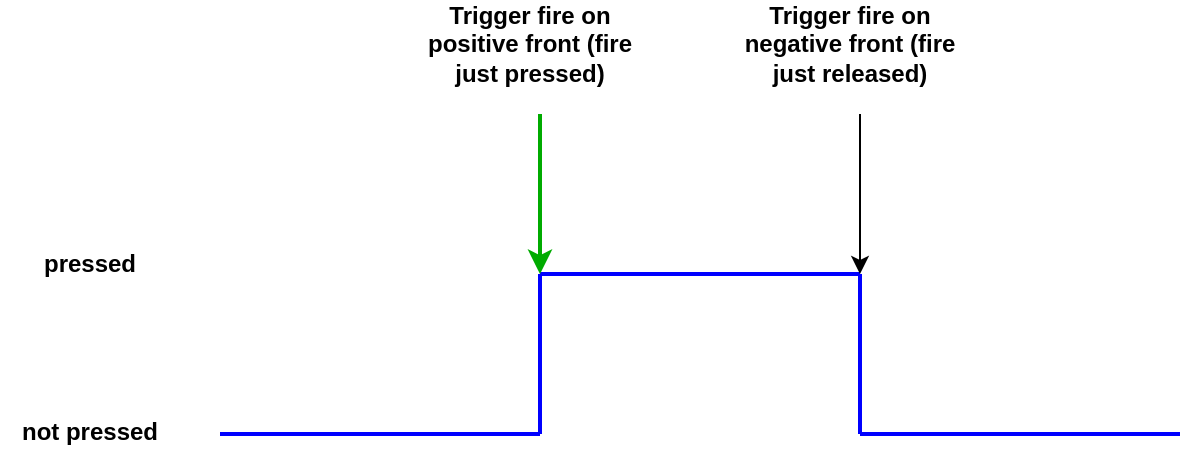 <mxfile version="24.8.6" pages="2">
  <diagram name="Pagina-1" id="PSi_Gi1zfoN__synenDI">
    <mxGraphModel dx="1426" dy="755" grid="1" gridSize="10" guides="1" tooltips="1" connect="1" arrows="1" fold="1" page="1" pageScale="1" pageWidth="1169" pageHeight="827" math="0" shadow="0">
      <root>
        <mxCell id="0" />
        <mxCell id="1" parent="0" />
        <mxCell id="AHLWojrZYEl3FPHkwdUt-1" value="" style="endArrow=none;html=1;rounded=0;strokeWidth=2;strokeColor=#0000FF;" edge="1" parent="1">
          <mxGeometry width="50" height="50" relative="1" as="geometry">
            <mxPoint x="280" y="400" as="sourcePoint" />
            <mxPoint x="440" y="400" as="targetPoint" />
          </mxGeometry>
        </mxCell>
        <mxCell id="AHLWojrZYEl3FPHkwdUt-2" value="" style="endArrow=none;html=1;rounded=0;strokeWidth=2;strokeColor=#0000FF;" edge="1" parent="1">
          <mxGeometry width="50" height="50" relative="1" as="geometry">
            <mxPoint x="440" y="400" as="sourcePoint" />
            <mxPoint x="440" y="320" as="targetPoint" />
          </mxGeometry>
        </mxCell>
        <mxCell id="AHLWojrZYEl3FPHkwdUt-3" value="" style="endArrow=none;html=1;rounded=0;strokeWidth=2;strokeColor=#0000FF;" edge="1" parent="1">
          <mxGeometry width="50" height="50" relative="1" as="geometry">
            <mxPoint x="440" y="320" as="sourcePoint" />
            <mxPoint x="600" y="320" as="targetPoint" />
          </mxGeometry>
        </mxCell>
        <mxCell id="AHLWojrZYEl3FPHkwdUt-4" value="" style="endArrow=none;html=1;rounded=0;strokeWidth=2;strokeColor=#0000FF;" edge="1" parent="1">
          <mxGeometry width="50" height="50" relative="1" as="geometry">
            <mxPoint x="600" y="400" as="sourcePoint" />
            <mxPoint x="600" y="320" as="targetPoint" />
          </mxGeometry>
        </mxCell>
        <mxCell id="AHLWojrZYEl3FPHkwdUt-5" value="" style="endArrow=none;html=1;rounded=0;strokeWidth=2;strokeColor=#0000FF;" edge="1" parent="1">
          <mxGeometry width="50" height="50" relative="1" as="geometry">
            <mxPoint x="600" y="400" as="sourcePoint" />
            <mxPoint x="760" y="400" as="targetPoint" />
          </mxGeometry>
        </mxCell>
        <mxCell id="AHLWojrZYEl3FPHkwdUt-6" value="&lt;b&gt;not pressed&lt;/b&gt;" style="text;html=1;align=center;verticalAlign=middle;whiteSpace=wrap;rounded=0;" vertex="1" parent="1">
          <mxGeometry x="170" y="384" width="90" height="30" as="geometry" />
        </mxCell>
        <mxCell id="AHLWojrZYEl3FPHkwdUt-7" value="&lt;b&gt;pressed&lt;/b&gt;" style="text;html=1;align=center;verticalAlign=middle;whiteSpace=wrap;rounded=0;" vertex="1" parent="1">
          <mxGeometry x="170" y="300" width="90" height="30" as="geometry" />
        </mxCell>
        <mxCell id="AHLWojrZYEl3FPHkwdUt-8" value="" style="endArrow=classic;html=1;rounded=0;strokeWidth=2;strokeColor=#00AB00;" edge="1" parent="1">
          <mxGeometry width="50" height="50" relative="1" as="geometry">
            <mxPoint x="440" y="240" as="sourcePoint" />
            <mxPoint x="440" y="320" as="targetPoint" />
          </mxGeometry>
        </mxCell>
        <mxCell id="AHLWojrZYEl3FPHkwdUt-9" value="&lt;b&gt;Trigger fire on positive front (fire just pressed)&lt;/b&gt;" style="text;html=1;align=center;verticalAlign=middle;whiteSpace=wrap;rounded=0;" vertex="1" parent="1">
          <mxGeometry x="380" y="190" width="110" height="30" as="geometry" />
        </mxCell>
        <mxCell id="AHLWojrZYEl3FPHkwdUt-10" value="" style="endArrow=classic;html=1;rounded=0;" edge="1" parent="1">
          <mxGeometry width="50" height="50" relative="1" as="geometry">
            <mxPoint x="600" y="240" as="sourcePoint" />
            <mxPoint x="600" y="320" as="targetPoint" />
          </mxGeometry>
        </mxCell>
        <mxCell id="AHLWojrZYEl3FPHkwdUt-11" value="&lt;b&gt;Trigger fire on negative front (fire just released)&lt;/b&gt;" style="text;html=1;align=center;verticalAlign=middle;whiteSpace=wrap;rounded=0;" vertex="1" parent="1">
          <mxGeometry x="540" y="190" width="110" height="30" as="geometry" />
        </mxCell>
      </root>
    </mxGraphModel>
  </diagram>
  <diagram name="Pagina-2" id="ipZgGGxXdeR3rNB4dwC6">
    <mxGraphModel dx="679" dy="360" grid="1" gridSize="10" guides="1" tooltips="1" connect="1" arrows="1" fold="1" page="1" pageScale="1" pageWidth="1169" pageHeight="827" math="0" shadow="0">
      <root>
        <mxCell id="IGZz7o1t6DIv8nERqUgi-0" />
        <mxCell id="IGZz7o1t6DIv8nERqUgi-1" parent="IGZz7o1t6DIv8nERqUgi-0" />
        <mxCell id="IGZz7o1t6DIv8nERqUgi-2" value="" style="endArrow=none;html=1;rounded=0;strokeWidth=2;strokeColor=#0000FF;" edge="1" parent="IGZz7o1t6DIv8nERqUgi-1">
          <mxGeometry width="50" height="50" relative="1" as="geometry">
            <mxPoint x="280" y="400" as="sourcePoint" />
            <mxPoint x="440" y="400" as="targetPoint" />
          </mxGeometry>
        </mxCell>
        <mxCell id="IGZz7o1t6DIv8nERqUgi-3" value="" style="endArrow=none;html=1;rounded=0;strokeWidth=2;strokeColor=#0000FF;" edge="1" parent="IGZz7o1t6DIv8nERqUgi-1">
          <mxGeometry width="50" height="50" relative="1" as="geometry">
            <mxPoint x="440" y="400" as="sourcePoint" />
            <mxPoint x="440" y="320" as="targetPoint" />
          </mxGeometry>
        </mxCell>
        <mxCell id="IGZz7o1t6DIv8nERqUgi-4" value="" style="endArrow=none;html=1;rounded=0;strokeWidth=2;strokeColor=#0000FF;" edge="1" parent="IGZz7o1t6DIv8nERqUgi-1">
          <mxGeometry width="50" height="50" relative="1" as="geometry">
            <mxPoint x="440" y="320" as="sourcePoint" />
            <mxPoint x="480" y="320" as="targetPoint" />
          </mxGeometry>
        </mxCell>
        <mxCell id="IGZz7o1t6DIv8nERqUgi-5" value="" style="endArrow=none;html=1;rounded=0;strokeWidth=2;strokeColor=#0000FF;" edge="1" parent="IGZz7o1t6DIv8nERqUgi-1">
          <mxGeometry width="50" height="50" relative="1" as="geometry">
            <mxPoint x="480" y="400" as="sourcePoint" />
            <mxPoint x="480" y="320" as="targetPoint" />
          </mxGeometry>
        </mxCell>
        <mxCell id="IGZz7o1t6DIv8nERqUgi-6" value="" style="endArrow=none;html=1;rounded=0;strokeWidth=2;strokeColor=#0000FF;" edge="1" parent="IGZz7o1t6DIv8nERqUgi-1">
          <mxGeometry width="50" height="50" relative="1" as="geometry">
            <mxPoint x="480" y="400" as="sourcePoint" />
            <mxPoint x="560" y="400" as="targetPoint" />
          </mxGeometry>
        </mxCell>
        <mxCell id="IGZz7o1t6DIv8nERqUgi-7" value="&lt;b&gt;not pressed&lt;/b&gt;" style="text;html=1;align=center;verticalAlign=middle;whiteSpace=wrap;rounded=0;" vertex="1" parent="IGZz7o1t6DIv8nERqUgi-1">
          <mxGeometry x="170" y="384" width="90" height="30" as="geometry" />
        </mxCell>
        <mxCell id="IGZz7o1t6DIv8nERqUgi-8" value="&lt;b&gt;pressed&lt;/b&gt;" style="text;html=1;align=center;verticalAlign=middle;whiteSpace=wrap;rounded=0;" vertex="1" parent="IGZz7o1t6DIv8nERqUgi-1">
          <mxGeometry x="170" y="300" width="90" height="30" as="geometry" />
        </mxCell>
        <mxCell id="IGZz7o1t6DIv8nERqUgi-9" value="" style="endArrow=classic;html=1;rounded=0;strokeWidth=2;strokeColor=#00AB00;" edge="1" parent="IGZz7o1t6DIv8nERqUgi-1">
          <mxGeometry width="50" height="50" relative="1" as="geometry">
            <mxPoint x="440" y="240" as="sourcePoint" />
            <mxPoint x="440" y="320" as="targetPoint" />
          </mxGeometry>
        </mxCell>
        <mxCell id="IGZz7o1t6DIv8nERqUgi-10" value="&lt;b&gt;Trigger fire&lt;/b&gt;" style="text;html=1;align=center;verticalAlign=middle;whiteSpace=wrap;rounded=0;" vertex="1" parent="IGZz7o1t6DIv8nERqUgi-1">
          <mxGeometry x="380" y="200" width="110" height="30" as="geometry" />
        </mxCell>
        <mxCell id="xyeWlBAhefXmpZp5sQH7-0" value="" style="endArrow=none;html=1;rounded=0;strokeWidth=2;strokeColor=#0000FF;" edge="1" parent="IGZz7o1t6DIv8nERqUgi-1">
          <mxGeometry width="50" height="50" relative="1" as="geometry">
            <mxPoint x="560" y="400" as="sourcePoint" />
            <mxPoint x="560" y="320" as="targetPoint" />
          </mxGeometry>
        </mxCell>
        <mxCell id="xyeWlBAhefXmpZp5sQH7-1" value="" style="endArrow=none;html=1;rounded=0;strokeWidth=2;strokeColor=#0000FF;" edge="1" parent="IGZz7o1t6DIv8nERqUgi-1">
          <mxGeometry width="50" height="50" relative="1" as="geometry">
            <mxPoint x="560" y="320" as="sourcePoint" />
            <mxPoint x="600" y="320" as="targetPoint" />
          </mxGeometry>
        </mxCell>
        <mxCell id="xyeWlBAhefXmpZp5sQH7-2" value="" style="endArrow=none;html=1;rounded=0;strokeWidth=2;strokeColor=#0000FF;" edge="1" parent="IGZz7o1t6DIv8nERqUgi-1">
          <mxGeometry width="50" height="50" relative="1" as="geometry">
            <mxPoint x="600" y="400" as="sourcePoint" />
            <mxPoint x="600" y="320" as="targetPoint" />
          </mxGeometry>
        </mxCell>
        <mxCell id="xyeWlBAhefXmpZp5sQH7-3" value="" style="endArrow=none;html=1;rounded=0;strokeWidth=2;strokeColor=#0000FF;" edge="1" parent="IGZz7o1t6DIv8nERqUgi-1">
          <mxGeometry width="50" height="50" relative="1" as="geometry">
            <mxPoint x="600" y="398.76" as="sourcePoint" />
            <mxPoint x="760" y="398.76" as="targetPoint" />
          </mxGeometry>
        </mxCell>
        <mxCell id="xyeWlBAhefXmpZp5sQH7-4" value="" style="endArrow=classic;html=1;rounded=0;strokeWidth=2;strokeColor=#00AB00;" edge="1" parent="IGZz7o1t6DIv8nERqUgi-1">
          <mxGeometry width="50" height="50" relative="1" as="geometry">
            <mxPoint x="560" y="240" as="sourcePoint" />
            <mxPoint x="560" y="320" as="targetPoint" />
          </mxGeometry>
        </mxCell>
        <mxCell id="xyeWlBAhefXmpZp5sQH7-5" value="&lt;b&gt;Trigger fire&lt;/b&gt;" style="text;html=1;align=center;verticalAlign=middle;whiteSpace=wrap;rounded=0;" vertex="1" parent="IGZz7o1t6DIv8nERqUgi-1">
          <mxGeometry x="500" y="200" width="110" height="30" as="geometry" />
        </mxCell>
        <mxCell id="xyeWlBAhefXmpZp5sQH7-6" value="" style="endArrow=classic;startArrow=classic;html=1;rounded=0;strokeWidth=2;" edge="1" parent="IGZz7o1t6DIv8nERqUgi-1">
          <mxGeometry width="50" height="50" relative="1" as="geometry">
            <mxPoint x="480" y="330" as="sourcePoint" />
            <mxPoint x="560" y="330" as="targetPoint" />
          </mxGeometry>
        </mxCell>
        <mxCell id="xyeWlBAhefXmpZp5sQH7-7" value="&lt;b&gt;FIRE INTERVAL&lt;/b&gt;" style="text;html=1;align=center;verticalAlign=middle;whiteSpace=wrap;rounded=0;" vertex="1" parent="IGZz7o1t6DIv8nERqUgi-1">
          <mxGeometry x="470" y="330" width="110" height="30" as="geometry" />
        </mxCell>
      </root>
    </mxGraphModel>
  </diagram>
</mxfile>
